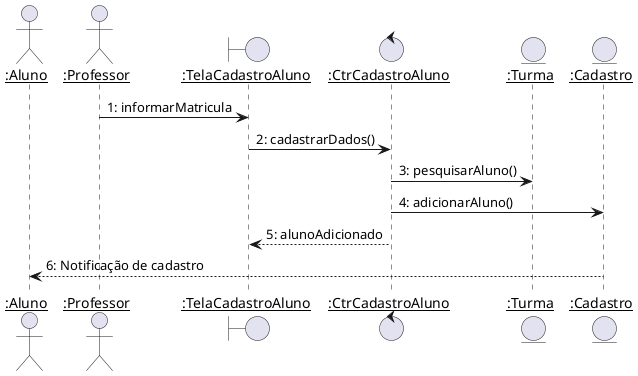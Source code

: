 @startuml adicionar_aluno
skinparam sequenceParticipant underline

actor ":Aluno" as Aluno
actor ":Professor" as Professor
boundary ":TelaCadastroAluno" as TelaCadastroAluno
control ":CtrCadastroAluno" as CtrCadastroAluno
entity ":Turma" as Turma
entity ":Cadastro" as Cadastro

Professor -> TelaCadastroAluno : 1: informarMatricula 
TelaCadastroAluno -> CtrCadastroAluno : 2: cadastrarDados()
CtrCadastroAluno -> Turma : 3: pesquisarAluno()
CtrCadastroAluno -> Cadastro : 4: adicionarAluno()
CtrCadastroAluno --> TelaCadastroAluno : 5: alunoAdicionado
Cadastro --> Aluno: 6: Notificação de cadastro